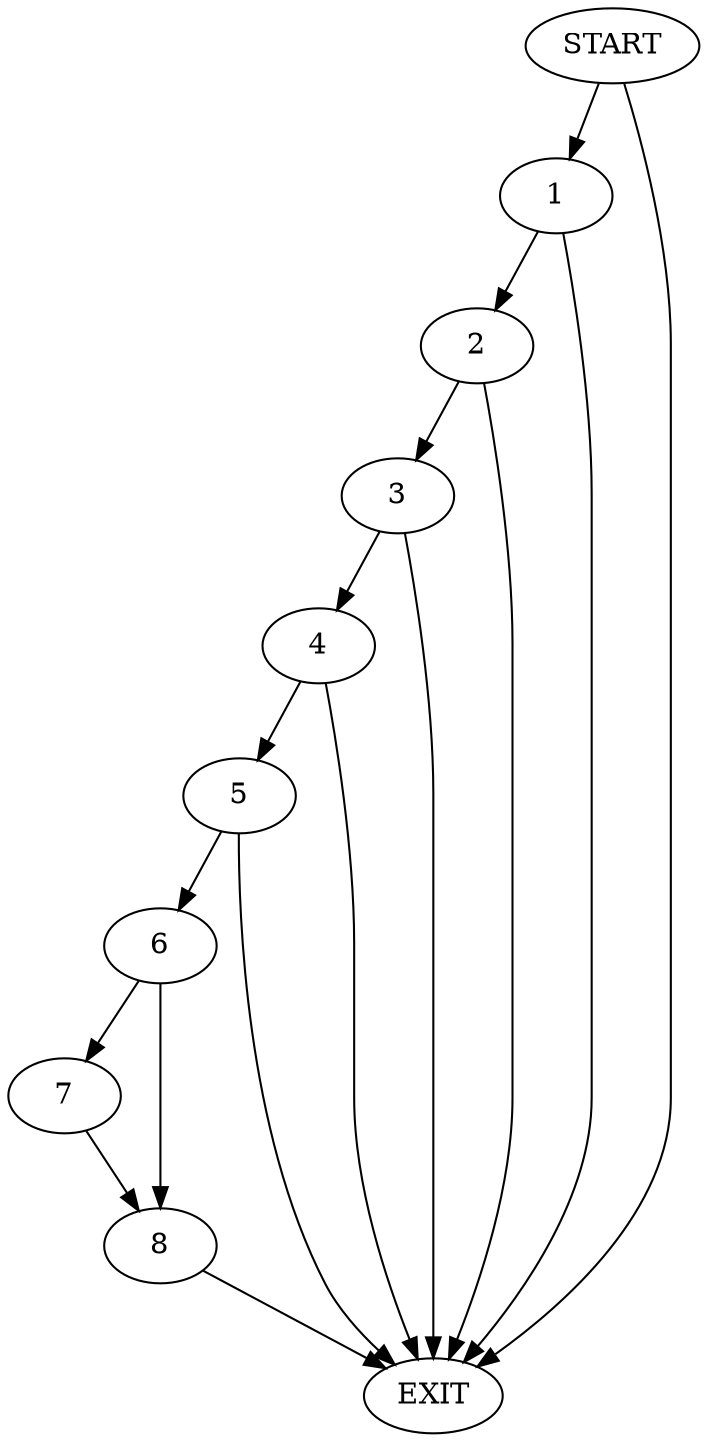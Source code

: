digraph { 
0 [label="START"];
1;
2;
3;
4;
5;
6;
7;
8;
9[label="EXIT"];
0 -> 1;
0 -> 9;
1 -> 2;
1 -> 9;
2 -> 3;
2 -> 9;
3 -> 4;
3 -> 9;
4 -> 5;
4 -> 9;
5 -> 6;
5 -> 9;
6 -> 7;
6 -> 8;
7 -> 8;
8 -> 9;
}